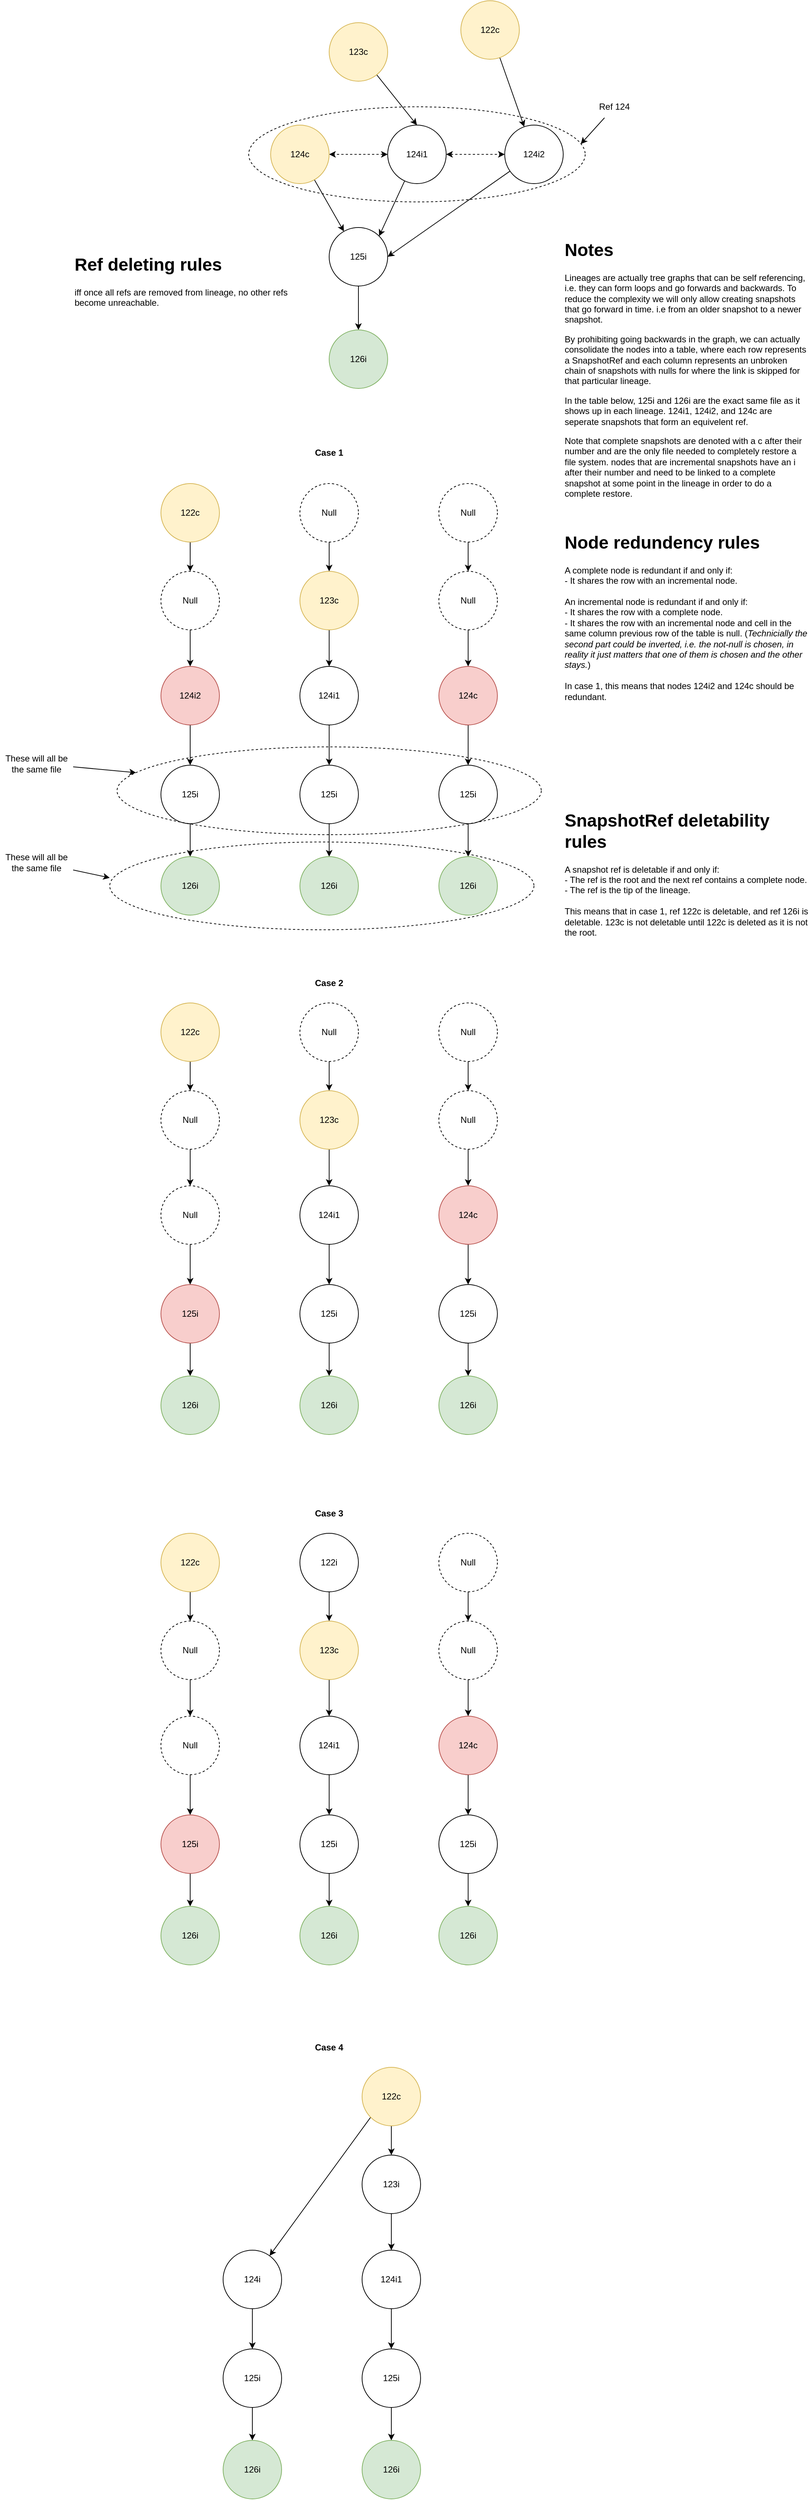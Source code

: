 <mxfile>
    <diagram id="R7BYb38N8S7hJpL3TOMS" name="Page-1">
        <mxGraphModel dx="2218" dy="988" grid="1" gridSize="10" guides="1" tooltips="1" connect="1" arrows="1" fold="1" page="0" pageScale="1" pageWidth="850" pageHeight="1100" math="0" shadow="0">
            <root>
                <mxCell id="0"/>
                <mxCell id="1" parent="0"/>
                <mxCell id="26" value="" style="ellipse;whiteSpace=wrap;html=1;fillColor=none;dashed=1;" parent="1" vertex="1">
                    <mxGeometry x="120" y="175" width="460" height="130" as="geometry"/>
                </mxCell>
                <mxCell id="15" style="edgeStyle=none;html=1;entryX=0.5;entryY=0;entryDx=0;entryDy=0;" parent="1" source="2" target="3" edge="1">
                    <mxGeometry relative="1" as="geometry"/>
                </mxCell>
                <mxCell id="2" value="123c" style="ellipse;whiteSpace=wrap;html=1;aspect=fixed;fillColor=#fff2cc;strokeColor=#d6b656;" parent="1" vertex="1">
                    <mxGeometry x="230" y="60" width="80" height="80" as="geometry"/>
                </mxCell>
                <mxCell id="17" style="edgeStyle=none;html=1;entryX=1;entryY=0;entryDx=0;entryDy=0;" parent="1" source="3" target="5" edge="1">
                    <mxGeometry relative="1" as="geometry"/>
                </mxCell>
                <mxCell id="24" style="edgeStyle=none;html=1;dashed=1;startArrow=classic;startFill=1;" parent="1" source="3" target="21" edge="1">
                    <mxGeometry relative="1" as="geometry"/>
                </mxCell>
                <mxCell id="25" style="edgeStyle=none;html=1;dashed=1;startArrow=classic;startFill=1;" parent="1" source="3" target="7" edge="1">
                    <mxGeometry relative="1" as="geometry"/>
                </mxCell>
                <mxCell id="3" value="124i1" style="ellipse;whiteSpace=wrap;html=1;aspect=fixed;" parent="1" vertex="1">
                    <mxGeometry x="310" y="200" width="80" height="80" as="geometry"/>
                </mxCell>
                <mxCell id="18" style="edgeStyle=none;html=1;" parent="1" source="5" target="9" edge="1">
                    <mxGeometry relative="1" as="geometry"/>
                </mxCell>
                <mxCell id="5" value="125i" style="ellipse;whiteSpace=wrap;html=1;aspect=fixed;" parent="1" vertex="1">
                    <mxGeometry x="230" y="340" width="80" height="80" as="geometry"/>
                </mxCell>
                <mxCell id="16" style="edgeStyle=none;html=1;" parent="1" source="7" target="5" edge="1">
                    <mxGeometry relative="1" as="geometry"/>
                </mxCell>
                <mxCell id="7" value="124c" style="ellipse;whiteSpace=wrap;html=1;aspect=fixed;fillColor=#fff2cc;strokeColor=#d6b656;" parent="1" vertex="1">
                    <mxGeometry x="150" y="200" width="80" height="80" as="geometry"/>
                </mxCell>
                <mxCell id="9" value="126i" style="ellipse;whiteSpace=wrap;html=1;aspect=fixed;fillColor=#d5e8d4;strokeColor=#82b366;" parent="1" vertex="1">
                    <mxGeometry x="230" y="480" width="80" height="80" as="geometry"/>
                </mxCell>
                <mxCell id="12" value="&lt;h1 style=&quot;margin-top: 0px;&quot;&gt;Notes&lt;/h1&gt;&lt;p&gt;Lineages are actually tree graphs that can be self referencing, i.e. they can form loops and go forwards and backwards. To reduce the complexity we will only allow creating snapshots that go forward in time. i.e from an older snapshot to a newer snapshot.&amp;nbsp;&lt;/p&gt;&lt;p&gt;By prohibiting going backwards in the graph, we can actually consolidate the nodes into a table, where each row represents a SnapshotRef and each column represents an unbroken chain of snapshots with nulls for where the link is skipped for that particular lineage.&lt;/p&gt;&lt;p&gt;In the table below, 125i and 126i are the exact same file as it shows up in each lineage. 124i1, 124i2, and 124c are seperate snapshots that form an equivelent ref.&amp;nbsp;&lt;br&gt;&lt;/p&gt;&lt;p&gt;Note that complete snapshots are denoted with a c after their number and are the only file needed to completely restore a file system. nodes that are incremental snapshots have an i after their number and need to be linked to a complete snapshot at some point in the lineage in order to do a complete restore.&lt;/p&gt;&lt;p&gt;&lt;br&gt;&lt;/p&gt;" style="text;html=1;whiteSpace=wrap;overflow=hidden;rounded=0;" parent="1" vertex="1">
                    <mxGeometry x="550" y="350" width="335" height="370" as="geometry"/>
                </mxCell>
                <mxCell id="22" style="edgeStyle=none;html=1;" parent="1" source="19" target="21" edge="1">
                    <mxGeometry relative="1" as="geometry"/>
                </mxCell>
                <mxCell id="19" value="122c" style="ellipse;whiteSpace=wrap;html=1;aspect=fixed;fillColor=#fff2cc;strokeColor=#d6b656;" parent="1" vertex="1">
                    <mxGeometry x="410" y="30" width="80" height="80" as="geometry"/>
                </mxCell>
                <mxCell id="23" style="edgeStyle=none;html=1;entryX=1;entryY=0.5;entryDx=0;entryDy=0;" parent="1" source="21" target="5" edge="1">
                    <mxGeometry relative="1" as="geometry"/>
                </mxCell>
                <mxCell id="21" value="124i2" style="ellipse;whiteSpace=wrap;html=1;aspect=fixed;" parent="1" vertex="1">
                    <mxGeometry x="470" y="200" width="80" height="80" as="geometry"/>
                </mxCell>
                <mxCell id="27" value="Ref 124" style="text;html=1;align=center;verticalAlign=middle;whiteSpace=wrap;rounded=0;" parent="1" vertex="1">
                    <mxGeometry x="590" y="160" width="60" height="30" as="geometry"/>
                </mxCell>
                <mxCell id="28" style="edgeStyle=none;html=1;entryX=0.987;entryY=0.391;entryDx=0;entryDy=0;entryPerimeter=0;" parent="1" source="27" target="26" edge="1">
                    <mxGeometry relative="1" as="geometry"/>
                </mxCell>
                <mxCell id="30" style="edgeStyle=none;html=1;entryX=0.5;entryY=0;entryDx=0;entryDy=0;" parent="1" source="31" target="35" edge="1">
                    <mxGeometry relative="1" as="geometry"/>
                </mxCell>
                <mxCell id="31" value="123c" style="ellipse;whiteSpace=wrap;html=1;aspect=fixed;fillColor=#fff2cc;strokeColor=#d6b656;" parent="1" vertex="1">
                    <mxGeometry x="190" y="810" width="80" height="80" as="geometry"/>
                </mxCell>
                <mxCell id="63" style="edgeStyle=none;html=1;" parent="1" source="35" target="37" edge="1">
                    <mxGeometry relative="1" as="geometry"/>
                </mxCell>
                <mxCell id="35" value="124i1" style="ellipse;whiteSpace=wrap;html=1;aspect=fixed;" parent="1" vertex="1">
                    <mxGeometry x="190" y="940" width="80" height="80" as="geometry"/>
                </mxCell>
                <mxCell id="68" style="edgeStyle=none;html=1;" parent="1" source="37" target="40" edge="1">
                    <mxGeometry relative="1" as="geometry"/>
                </mxCell>
                <mxCell id="37" value="125i" style="ellipse;whiteSpace=wrap;html=1;aspect=fixed;" parent="1" vertex="1">
                    <mxGeometry x="190" y="1075" width="80" height="80" as="geometry"/>
                </mxCell>
                <mxCell id="62" style="edgeStyle=none;html=1;" parent="1" source="39" target="61" edge="1">
                    <mxGeometry relative="1" as="geometry"/>
                </mxCell>
                <mxCell id="39" value="124c" style="ellipse;whiteSpace=wrap;html=1;aspect=fixed;fillColor=#f8cecc;strokeColor=#b85450;" parent="1" vertex="1">
                    <mxGeometry x="380" y="940" width="80" height="80" as="geometry"/>
                </mxCell>
                <mxCell id="40" value="126i" style="ellipse;whiteSpace=wrap;html=1;aspect=fixed;fillColor=#d5e8d4;strokeColor=#82b366;" parent="1" vertex="1">
                    <mxGeometry x="190" y="1200" width="80" height="80" as="geometry"/>
                </mxCell>
                <mxCell id="54" style="edgeStyle=none;html=1;" parent="1" source="42" target="50" edge="1">
                    <mxGeometry relative="1" as="geometry"/>
                </mxCell>
                <mxCell id="42" value="122c" style="ellipse;whiteSpace=wrap;html=1;aspect=fixed;fillColor=#fff2cc;strokeColor=#d6b656;" parent="1" vertex="1">
                    <mxGeometry y="690" width="80" height="80" as="geometry"/>
                </mxCell>
                <mxCell id="65" style="edgeStyle=none;html=1;" parent="1" source="44" target="64" edge="1">
                    <mxGeometry relative="1" as="geometry"/>
                </mxCell>
                <mxCell id="44" value="124i2" style="ellipse;whiteSpace=wrap;html=1;aspect=fixed;fillColor=#f8cecc;strokeColor=#b85450;" parent="1" vertex="1">
                    <mxGeometry y="940" width="80" height="80" as="geometry"/>
                </mxCell>
                <mxCell id="48" value="&lt;h1 style=&quot;margin-top: 0px;&quot;&gt;Node redundency rules&lt;/h1&gt;&lt;div&gt;A complete node is redundant if and only if:&lt;/div&gt;&lt;div&gt;- It shares the row with an incremental node.&lt;/div&gt;&lt;div&gt;&lt;br&gt;&lt;/div&gt;&lt;div&gt;An incremental node is redundant if and only if:&lt;/div&gt;&lt;div&gt;- It shares the row with a complete node.&lt;/div&gt;&lt;div&gt;- It shares the row with an incremental node and cell in the same column previous row of the table is null. (&lt;i&gt;Technicially the second part could be inverted, i.e. the not-null is chosen, in reality it just matters that one of them is chosen and the other stays.&lt;/i&gt;)&lt;/div&gt;&lt;div&gt;&lt;br&gt;&lt;/div&gt;&lt;div&gt;In case 1, this means that nodes 124i2 and 124c should be redundant.&lt;/div&gt;" style="text;html=1;whiteSpace=wrap;overflow=hidden;rounded=0;" parent="1" vertex="1">
                    <mxGeometry x="550" y="750" width="335" height="250" as="geometry"/>
                </mxCell>
                <mxCell id="49" value="&lt;h1 style=&quot;margin-top: 0px;&quot;&gt;Ref deleting rules&lt;/h1&gt;&lt;div&gt;iff once all refs are removed from lineage, no other refs become unreachable.&lt;/div&gt;" style="text;html=1;whiteSpace=wrap;overflow=hidden;rounded=0;" parent="1" vertex="1">
                    <mxGeometry x="-120" y="370" width="335" height="190" as="geometry"/>
                </mxCell>
                <mxCell id="55" style="edgeStyle=none;html=1;entryX=0.5;entryY=0;entryDx=0;entryDy=0;" parent="1" source="50" target="44" edge="1">
                    <mxGeometry relative="1" as="geometry"/>
                </mxCell>
                <mxCell id="50" value="Null" style="ellipse;whiteSpace=wrap;html=1;aspect=fixed;dashed=1;" parent="1" vertex="1">
                    <mxGeometry y="810" width="80" height="80" as="geometry"/>
                </mxCell>
                <mxCell id="56" style="edgeStyle=none;html=1;" parent="1" source="51" target="31" edge="1">
                    <mxGeometry relative="1" as="geometry"/>
                </mxCell>
                <mxCell id="51" value="Null" style="ellipse;whiteSpace=wrap;html=1;aspect=fixed;dashed=1;" parent="1" vertex="1">
                    <mxGeometry x="190" y="690" width="80" height="80" as="geometry"/>
                </mxCell>
                <mxCell id="57" style="edgeStyle=none;html=1;entryX=0.5;entryY=0;entryDx=0;entryDy=0;" parent="1" source="52" target="53" edge="1">
                    <mxGeometry relative="1" as="geometry"/>
                </mxCell>
                <mxCell id="52" value="Null" style="ellipse;whiteSpace=wrap;html=1;aspect=fixed;dashed=1;" parent="1" vertex="1">
                    <mxGeometry x="380" y="690" width="80" height="80" as="geometry"/>
                </mxCell>
                <mxCell id="58" style="edgeStyle=none;html=1;" parent="1" source="53" target="39" edge="1">
                    <mxGeometry relative="1" as="geometry"/>
                </mxCell>
                <mxCell id="53" value="Null" style="ellipse;whiteSpace=wrap;html=1;aspect=fixed;dashed=1;" parent="1" vertex="1">
                    <mxGeometry x="380" y="810" width="80" height="80" as="geometry"/>
                </mxCell>
                <mxCell id="67" style="edgeStyle=none;html=1;" parent="1" source="61" target="66" edge="1">
                    <mxGeometry relative="1" as="geometry"/>
                </mxCell>
                <mxCell id="61" value="125i" style="ellipse;whiteSpace=wrap;html=1;aspect=fixed;" parent="1" vertex="1">
                    <mxGeometry x="380" y="1075" width="80" height="80" as="geometry"/>
                </mxCell>
                <mxCell id="70" style="edgeStyle=none;html=1;" parent="1" source="64" target="69" edge="1">
                    <mxGeometry relative="1" as="geometry"/>
                </mxCell>
                <mxCell id="64" value="125i" style="ellipse;whiteSpace=wrap;html=1;aspect=fixed;" parent="1" vertex="1">
                    <mxGeometry y="1075" width="80" height="80" as="geometry"/>
                </mxCell>
                <mxCell id="66" value="126i" style="ellipse;whiteSpace=wrap;html=1;aspect=fixed;fillColor=#d5e8d4;strokeColor=#82b366;" parent="1" vertex="1">
                    <mxGeometry x="380" y="1200" width="80" height="80" as="geometry"/>
                </mxCell>
                <mxCell id="69" value="126i" style="ellipse;whiteSpace=wrap;html=1;aspect=fixed;fillColor=#d5e8d4;strokeColor=#82b366;" parent="1" vertex="1">
                    <mxGeometry y="1200" width="80" height="80" as="geometry"/>
                </mxCell>
                <mxCell id="71" value="" style="ellipse;whiteSpace=wrap;html=1;fillColor=none;dashed=1;" parent="1" vertex="1">
                    <mxGeometry x="-60" y="1050" width="580" height="120" as="geometry"/>
                </mxCell>
                <mxCell id="72" value="" style="ellipse;whiteSpace=wrap;html=1;fillColor=none;dashed=1;" parent="1" vertex="1">
                    <mxGeometry x="-70" y="1180" width="580" height="120" as="geometry"/>
                </mxCell>
                <mxCell id="73" style="edgeStyle=none;html=1;entryX=0.5;entryY=0;entryDx=0;entryDy=0;" parent="1" source="74" target="76" edge="1">
                    <mxGeometry relative="1" as="geometry"/>
                </mxCell>
                <mxCell id="74" value="123c" style="ellipse;whiteSpace=wrap;html=1;aspect=fixed;fillColor=#fff2cc;strokeColor=#d6b656;" parent="1" vertex="1">
                    <mxGeometry x="190" y="1520" width="80" height="80" as="geometry"/>
                </mxCell>
                <mxCell id="75" style="edgeStyle=none;html=1;" parent="1" source="76" target="78" edge="1">
                    <mxGeometry relative="1" as="geometry"/>
                </mxCell>
                <mxCell id="76" value="124i1" style="ellipse;whiteSpace=wrap;html=1;aspect=fixed;" parent="1" vertex="1">
                    <mxGeometry x="190" y="1650" width="80" height="80" as="geometry"/>
                </mxCell>
                <mxCell id="77" style="edgeStyle=none;html=1;" parent="1" source="78" target="81" edge="1">
                    <mxGeometry relative="1" as="geometry"/>
                </mxCell>
                <mxCell id="78" value="125i" style="ellipse;whiteSpace=wrap;html=1;aspect=fixed;" parent="1" vertex="1">
                    <mxGeometry x="190" y="1785" width="80" height="80" as="geometry"/>
                </mxCell>
                <mxCell id="79" style="edgeStyle=none;html=1;" parent="1" source="80" target="95" edge="1">
                    <mxGeometry relative="1" as="geometry"/>
                </mxCell>
                <mxCell id="80" value="124c" style="ellipse;whiteSpace=wrap;html=1;aspect=fixed;fillColor=#f8cecc;strokeColor=#b85450;" parent="1" vertex="1">
                    <mxGeometry x="380" y="1650" width="80" height="80" as="geometry"/>
                </mxCell>
                <mxCell id="81" value="126i" style="ellipse;whiteSpace=wrap;html=1;aspect=fixed;fillColor=#d5e8d4;strokeColor=#82b366;" parent="1" vertex="1">
                    <mxGeometry x="190" y="1910" width="80" height="80" as="geometry"/>
                </mxCell>
                <mxCell id="82" style="edgeStyle=none;html=1;" parent="1" source="83" target="87" edge="1">
                    <mxGeometry relative="1" as="geometry"/>
                </mxCell>
                <mxCell id="83" value="122c" style="ellipse;whiteSpace=wrap;html=1;aspect=fixed;fillColor=#fff2cc;strokeColor=#d6b656;" parent="1" vertex="1">
                    <mxGeometry y="1400" width="80" height="80" as="geometry"/>
                </mxCell>
                <mxCell id="101" style="edgeStyle=none;html=1;" parent="1" source="87" target="100" edge="1">
                    <mxGeometry relative="1" as="geometry"/>
                </mxCell>
                <mxCell id="87" value="Null" style="ellipse;whiteSpace=wrap;html=1;aspect=fixed;dashed=1;" parent="1" vertex="1">
                    <mxGeometry y="1520" width="80" height="80" as="geometry"/>
                </mxCell>
                <mxCell id="88" style="edgeStyle=none;html=1;" parent="1" source="89" target="74" edge="1">
                    <mxGeometry relative="1" as="geometry"/>
                </mxCell>
                <mxCell id="89" value="Null" style="ellipse;whiteSpace=wrap;html=1;aspect=fixed;dashed=1;" parent="1" vertex="1">
                    <mxGeometry x="190" y="1400" width="80" height="80" as="geometry"/>
                </mxCell>
                <mxCell id="90" style="edgeStyle=none;html=1;entryX=0.5;entryY=0;entryDx=0;entryDy=0;" parent="1" source="91" target="93" edge="1">
                    <mxGeometry relative="1" as="geometry"/>
                </mxCell>
                <mxCell id="91" value="Null" style="ellipse;whiteSpace=wrap;html=1;aspect=fixed;dashed=1;" parent="1" vertex="1">
                    <mxGeometry x="380" y="1400" width="80" height="80" as="geometry"/>
                </mxCell>
                <mxCell id="92" style="edgeStyle=none;html=1;" parent="1" source="93" target="80" edge="1">
                    <mxGeometry relative="1" as="geometry"/>
                </mxCell>
                <mxCell id="93" value="Null" style="ellipse;whiteSpace=wrap;html=1;aspect=fixed;dashed=1;" parent="1" vertex="1">
                    <mxGeometry x="380" y="1520" width="80" height="80" as="geometry"/>
                </mxCell>
                <mxCell id="94" style="edgeStyle=none;html=1;" parent="1" source="95" target="98" edge="1">
                    <mxGeometry relative="1" as="geometry"/>
                </mxCell>
                <mxCell id="95" value="125i" style="ellipse;whiteSpace=wrap;html=1;aspect=fixed;" parent="1" vertex="1">
                    <mxGeometry x="380" y="1785" width="80" height="80" as="geometry"/>
                </mxCell>
                <mxCell id="96" style="edgeStyle=none;html=1;" parent="1" source="97" target="99" edge="1">
                    <mxGeometry relative="1" as="geometry"/>
                </mxCell>
                <mxCell id="97" value="125i" style="ellipse;whiteSpace=wrap;html=1;aspect=fixed;fillColor=#f8cecc;strokeColor=#b85450;" parent="1" vertex="1">
                    <mxGeometry y="1785" width="80" height="80" as="geometry"/>
                </mxCell>
                <mxCell id="98" value="126i" style="ellipse;whiteSpace=wrap;html=1;aspect=fixed;fillColor=#d5e8d4;strokeColor=#82b366;" parent="1" vertex="1">
                    <mxGeometry x="380" y="1910" width="80" height="80" as="geometry"/>
                </mxCell>
                <mxCell id="99" value="126i" style="ellipse;whiteSpace=wrap;html=1;aspect=fixed;fillColor=#d5e8d4;strokeColor=#82b366;" parent="1" vertex="1">
                    <mxGeometry y="1910" width="80" height="80" as="geometry"/>
                </mxCell>
                <mxCell id="102" style="edgeStyle=none;html=1;" parent="1" source="100" target="97" edge="1">
                    <mxGeometry relative="1" as="geometry"/>
                </mxCell>
                <mxCell id="100" value="Null" style="ellipse;whiteSpace=wrap;html=1;aspect=fixed;dashed=1;" parent="1" vertex="1">
                    <mxGeometry y="1650" width="80" height="80" as="geometry"/>
                </mxCell>
                <mxCell id="104" style="edgeStyle=none;html=1;" parent="1" source="103" target="71" edge="1">
                    <mxGeometry relative="1" as="geometry"/>
                </mxCell>
                <mxCell id="103" value="These will all be the same file" style="text;html=1;align=center;verticalAlign=middle;whiteSpace=wrap;rounded=0;" parent="1" vertex="1">
                    <mxGeometry x="-220" y="1045" width="100" height="55" as="geometry"/>
                </mxCell>
                <mxCell id="105" value="These will all be the same file" style="text;html=1;align=center;verticalAlign=middle;whiteSpace=wrap;rounded=0;" parent="1" vertex="1">
                    <mxGeometry x="-220" y="1180" width="100" height="55" as="geometry"/>
                </mxCell>
                <mxCell id="106" style="edgeStyle=none;html=1;entryX=0;entryY=0.408;entryDx=0;entryDy=0;entryPerimeter=0;" parent="1" source="105" target="72" edge="1">
                    <mxGeometry relative="1" as="geometry"/>
                </mxCell>
                <mxCell id="107" value="Case 1" style="text;html=1;align=center;verticalAlign=middle;whiteSpace=wrap;rounded=0;fontStyle=1" parent="1" vertex="1">
                    <mxGeometry x="180" y="620" width="100" height="55" as="geometry"/>
                </mxCell>
                <mxCell id="108" value="Case 2" style="text;html=1;align=center;verticalAlign=middle;whiteSpace=wrap;rounded=0;fontStyle=1" parent="1" vertex="1">
                    <mxGeometry x="180" y="1345" width="100" height="55" as="geometry"/>
                </mxCell>
                <mxCell id="109" value="&lt;h1 style=&quot;margin-top: 0px;&quot;&gt;SnapshotRef deletability rules&lt;/h1&gt;&lt;div&gt;A snapshot ref is deletable if and only if:&lt;/div&gt;&lt;div&gt;- The ref is the root and the next ref contains a complete node.&lt;/div&gt;&lt;div&gt;- The ref is the tip of the lineage.&lt;/div&gt;&lt;div&gt;&lt;br&gt;&lt;/div&gt;&lt;div&gt;This means that in case 1, ref 122c is deletable, and ref 126i is deletable. 123c is not deletable until 122c is deleted as it is not the root.&amp;nbsp;&lt;/div&gt;&lt;div&gt;&lt;br&gt;&lt;/div&gt;" style="text;html=1;whiteSpace=wrap;overflow=hidden;rounded=0;" parent="1" vertex="1">
                    <mxGeometry x="550" y="1130" width="335" height="250" as="geometry"/>
                </mxCell>
                <mxCell id="138" style="edgeStyle=none;html=1;entryX=0.5;entryY=0;entryDx=0;entryDy=0;" parent="1" source="139" target="141" edge="1">
                    <mxGeometry relative="1" as="geometry"/>
                </mxCell>
                <mxCell id="139" value="123c" style="ellipse;whiteSpace=wrap;html=1;aspect=fixed;fillColor=#fff2cc;strokeColor=#d6b656;" parent="1" vertex="1">
                    <mxGeometry x="190" y="2245" width="80" height="80" as="geometry"/>
                </mxCell>
                <mxCell id="140" style="edgeStyle=none;html=1;" parent="1" source="141" target="143" edge="1">
                    <mxGeometry relative="1" as="geometry"/>
                </mxCell>
                <mxCell id="141" value="124i1" style="ellipse;whiteSpace=wrap;html=1;aspect=fixed;" parent="1" vertex="1">
                    <mxGeometry x="190" y="2375" width="80" height="80" as="geometry"/>
                </mxCell>
                <mxCell id="142" style="edgeStyle=none;html=1;" parent="1" source="143" target="146" edge="1">
                    <mxGeometry relative="1" as="geometry"/>
                </mxCell>
                <mxCell id="143" value="125i" style="ellipse;whiteSpace=wrap;html=1;aspect=fixed;" parent="1" vertex="1">
                    <mxGeometry x="190" y="2510" width="80" height="80" as="geometry"/>
                </mxCell>
                <mxCell id="144" style="edgeStyle=none;html=1;" parent="1" source="145" target="158" edge="1">
                    <mxGeometry relative="1" as="geometry"/>
                </mxCell>
                <mxCell id="145" value="124c" style="ellipse;whiteSpace=wrap;html=1;aspect=fixed;fillColor=#f8cecc;strokeColor=#b85450;" parent="1" vertex="1">
                    <mxGeometry x="380" y="2375" width="80" height="80" as="geometry"/>
                </mxCell>
                <mxCell id="146" value="126i" style="ellipse;whiteSpace=wrap;html=1;aspect=fixed;fillColor=#d5e8d4;strokeColor=#82b366;" parent="1" vertex="1">
                    <mxGeometry x="190" y="2635" width="80" height="80" as="geometry"/>
                </mxCell>
                <mxCell id="147" style="edgeStyle=none;html=1;" parent="1" source="148" target="150" edge="1">
                    <mxGeometry relative="1" as="geometry"/>
                </mxCell>
                <mxCell id="148" value="122c" style="ellipse;whiteSpace=wrap;html=1;aspect=fixed;fillColor=#fff2cc;strokeColor=#d6b656;" parent="1" vertex="1">
                    <mxGeometry y="2125" width="80" height="80" as="geometry"/>
                </mxCell>
                <mxCell id="149" style="edgeStyle=none;html=1;" parent="1" source="150" target="164" edge="1">
                    <mxGeometry relative="1" as="geometry"/>
                </mxCell>
                <mxCell id="150" value="Null" style="ellipse;whiteSpace=wrap;html=1;aspect=fixed;dashed=1;" parent="1" vertex="1">
                    <mxGeometry y="2245" width="80" height="80" as="geometry"/>
                </mxCell>
                <mxCell id="151" style="edgeStyle=none;html=1;" parent="1" source="152" target="139" edge="1">
                    <mxGeometry relative="1" as="geometry"/>
                </mxCell>
                <mxCell id="152" value="122i" style="ellipse;whiteSpace=wrap;html=1;aspect=fixed;" parent="1" vertex="1">
                    <mxGeometry x="190" y="2125" width="80" height="80" as="geometry"/>
                </mxCell>
                <mxCell id="153" style="edgeStyle=none;html=1;entryX=0.5;entryY=0;entryDx=0;entryDy=0;" parent="1" source="154" target="156" edge="1">
                    <mxGeometry relative="1" as="geometry"/>
                </mxCell>
                <mxCell id="154" value="Null" style="ellipse;whiteSpace=wrap;html=1;aspect=fixed;dashed=1;" parent="1" vertex="1">
                    <mxGeometry x="380" y="2125" width="80" height="80" as="geometry"/>
                </mxCell>
                <mxCell id="155" style="edgeStyle=none;html=1;" parent="1" source="156" target="145" edge="1">
                    <mxGeometry relative="1" as="geometry"/>
                </mxCell>
                <mxCell id="156" value="Null" style="ellipse;whiteSpace=wrap;html=1;aspect=fixed;dashed=1;" parent="1" vertex="1">
                    <mxGeometry x="380" y="2245" width="80" height="80" as="geometry"/>
                </mxCell>
                <mxCell id="157" style="edgeStyle=none;html=1;" parent="1" source="158" target="161" edge="1">
                    <mxGeometry relative="1" as="geometry"/>
                </mxCell>
                <mxCell id="158" value="125i" style="ellipse;whiteSpace=wrap;html=1;aspect=fixed;" parent="1" vertex="1">
                    <mxGeometry x="380" y="2510" width="80" height="80" as="geometry"/>
                </mxCell>
                <mxCell id="159" style="edgeStyle=none;html=1;" parent="1" source="160" target="162" edge="1">
                    <mxGeometry relative="1" as="geometry"/>
                </mxCell>
                <mxCell id="160" value="125i" style="ellipse;whiteSpace=wrap;html=1;aspect=fixed;fillColor=#f8cecc;strokeColor=#b85450;" parent="1" vertex="1">
                    <mxGeometry y="2510" width="80" height="80" as="geometry"/>
                </mxCell>
                <mxCell id="161" value="126i" style="ellipse;whiteSpace=wrap;html=1;aspect=fixed;fillColor=#d5e8d4;strokeColor=#82b366;" parent="1" vertex="1">
                    <mxGeometry x="380" y="2635" width="80" height="80" as="geometry"/>
                </mxCell>
                <mxCell id="162" value="126i" style="ellipse;whiteSpace=wrap;html=1;aspect=fixed;fillColor=#d5e8d4;strokeColor=#82b366;" parent="1" vertex="1">
                    <mxGeometry y="2635" width="80" height="80" as="geometry"/>
                </mxCell>
                <mxCell id="163" style="edgeStyle=none;html=1;" parent="1" source="164" target="160" edge="1">
                    <mxGeometry relative="1" as="geometry"/>
                </mxCell>
                <mxCell id="164" value="Null" style="ellipse;whiteSpace=wrap;html=1;aspect=fixed;dashed=1;" parent="1" vertex="1">
                    <mxGeometry y="2375" width="80" height="80" as="geometry"/>
                </mxCell>
                <mxCell id="165" value="Case 3" style="text;html=1;align=center;verticalAlign=middle;whiteSpace=wrap;rounded=0;fontStyle=1" parent="1" vertex="1">
                    <mxGeometry x="180" y="2070" width="100" height="55" as="geometry"/>
                </mxCell>
                <mxCell id="166" style="edgeStyle=none;html=1;entryX=0.5;entryY=0;entryDx=0;entryDy=0;" edge="1" parent="1" source="167" target="169">
                    <mxGeometry relative="1" as="geometry"/>
                </mxCell>
                <mxCell id="167" value="123i" style="ellipse;whiteSpace=wrap;html=1;aspect=fixed;" vertex="1" parent="1">
                    <mxGeometry x="275" y="2975" width="80" height="80" as="geometry"/>
                </mxCell>
                <mxCell id="168" style="edgeStyle=none;html=1;" edge="1" parent="1" source="169" target="171">
                    <mxGeometry relative="1" as="geometry"/>
                </mxCell>
                <mxCell id="169" value="124i1" style="ellipse;whiteSpace=wrap;html=1;aspect=fixed;" vertex="1" parent="1">
                    <mxGeometry x="275" y="3105" width="80" height="80" as="geometry"/>
                </mxCell>
                <mxCell id="170" style="edgeStyle=none;html=1;" edge="1" parent="1" source="171" target="174">
                    <mxGeometry relative="1" as="geometry"/>
                </mxCell>
                <mxCell id="171" value="125i" style="ellipse;whiteSpace=wrap;html=1;aspect=fixed;" vertex="1" parent="1">
                    <mxGeometry x="275" y="3240" width="80" height="80" as="geometry"/>
                </mxCell>
                <mxCell id="174" value="126i" style="ellipse;whiteSpace=wrap;html=1;aspect=fixed;fillColor=#d5e8d4;strokeColor=#82b366;" vertex="1" parent="1">
                    <mxGeometry x="275" y="3365" width="80" height="80" as="geometry"/>
                </mxCell>
                <mxCell id="177" style="edgeStyle=none;html=1;exitX=0;exitY=1;exitDx=0;exitDy=0;" edge="1" parent="1" source="180" target="192">
                    <mxGeometry relative="1" as="geometry">
                        <mxPoint x="125" y="3055" as="sourcePoint"/>
                    </mxGeometry>
                </mxCell>
                <mxCell id="179" style="edgeStyle=none;html=1;" edge="1" parent="1" source="180" target="167">
                    <mxGeometry relative="1" as="geometry"/>
                </mxCell>
                <mxCell id="180" value="122c" style="ellipse;whiteSpace=wrap;html=1;aspect=fixed;fillColor=#fff2cc;strokeColor=#d6b656;" vertex="1" parent="1">
                    <mxGeometry x="275" y="2855" width="80" height="80" as="geometry"/>
                </mxCell>
                <mxCell id="187" style="edgeStyle=none;html=1;" edge="1" parent="1" source="188" target="190">
                    <mxGeometry relative="1" as="geometry"/>
                </mxCell>
                <mxCell id="188" value="125i" style="ellipse;whiteSpace=wrap;html=1;aspect=fixed;" vertex="1" parent="1">
                    <mxGeometry x="85" y="3240" width="80" height="80" as="geometry"/>
                </mxCell>
                <mxCell id="190" value="126i" style="ellipse;whiteSpace=wrap;html=1;aspect=fixed;fillColor=#d5e8d4;strokeColor=#82b366;" vertex="1" parent="1">
                    <mxGeometry x="85" y="3365" width="80" height="80" as="geometry"/>
                </mxCell>
                <mxCell id="191" style="edgeStyle=none;html=1;" edge="1" parent="1" source="192" target="188">
                    <mxGeometry relative="1" as="geometry"/>
                </mxCell>
                <mxCell id="192" value="124i" style="ellipse;whiteSpace=wrap;html=1;aspect=fixed;" vertex="1" parent="1">
                    <mxGeometry x="85" y="3105" width="80" height="80" as="geometry"/>
                </mxCell>
                <mxCell id="193" value="Case 4" style="text;html=1;align=center;verticalAlign=middle;whiteSpace=wrap;rounded=0;fontStyle=1" vertex="1" parent="1">
                    <mxGeometry x="180" y="2800" width="100" height="55" as="geometry"/>
                </mxCell>
            </root>
        </mxGraphModel>
    </diagram>
</mxfile>